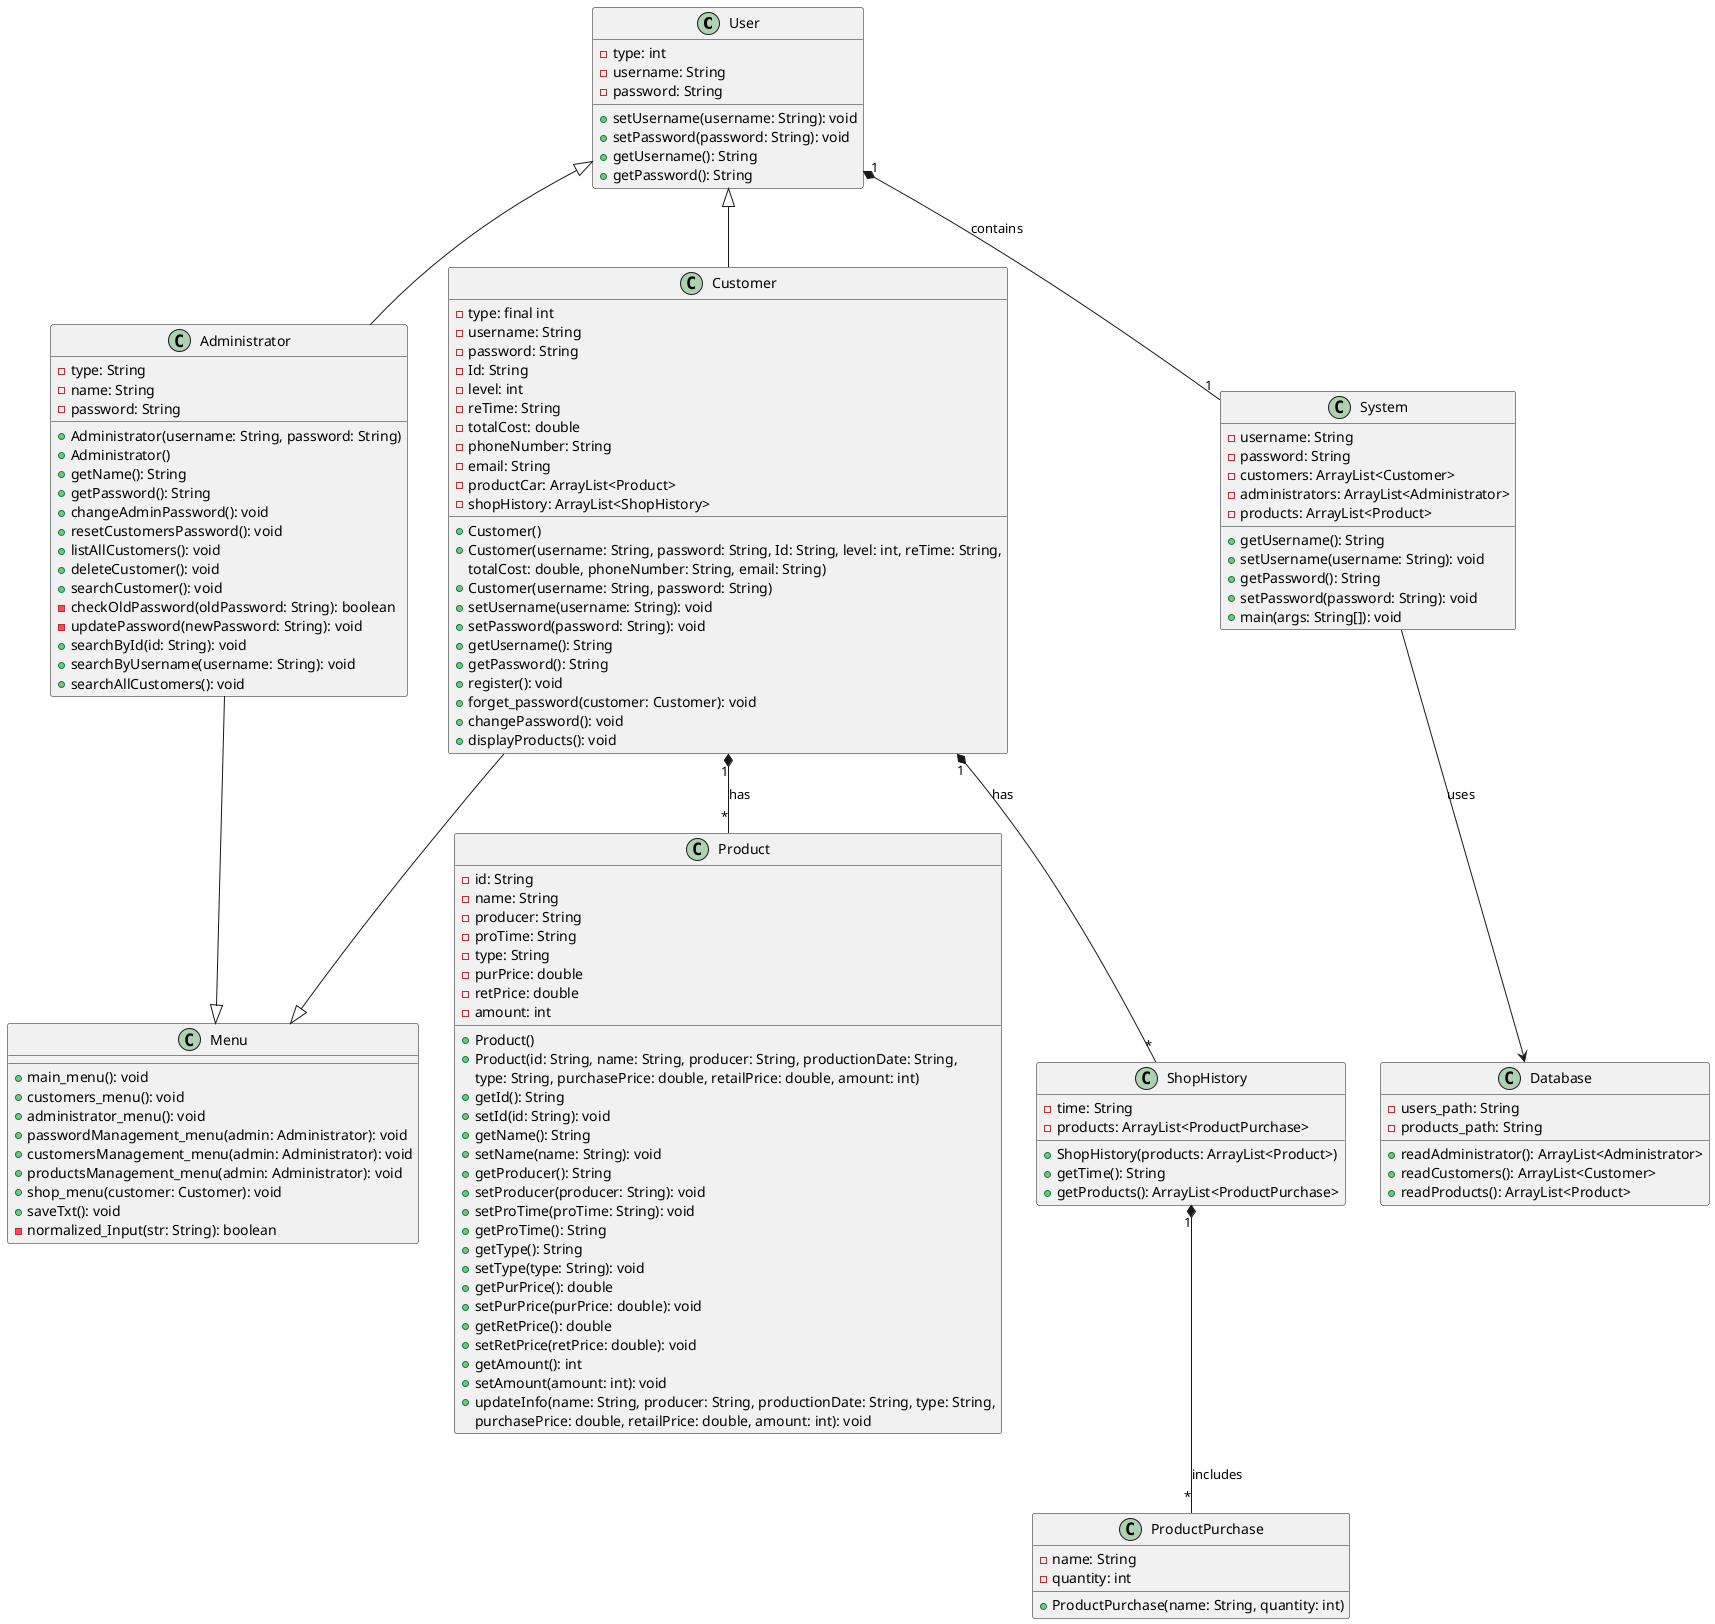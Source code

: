 @startuml
User <|-- Administrator
User <|-- Customer
User "1" *-- "1" System : contains
Administrator --|> Menu
Customer --|> Menu
Customer "1" *-- "*" Product : has
Customer "1" *-- "*" ShopHistory : has
ShopHistory "1" *-- "*" ProductPurchase : includes

System --> Database : uses
class System {
    - username: String
    - password: String
    - customers: ArrayList<Customer>
    - administrators: ArrayList<Administrator>
    - products: ArrayList<Product>

    +getUsername(): String
    +setUsername(username: String): void
    +getPassword(): String
    +setPassword(password: String): void
    +main(args: String[]): void
}
class User {
    - type: int
    - username: String
    - password: String

    +setUsername(username: String): void
    +setPassword(password: String): void
    +getUsername(): String
    +getPassword(): String
}
class Administrator {
    - type: String
    - name: String
    - password: String

    +Administrator(username: String, password: String)
    +Administrator()
    +getName(): String
    +getPassword(): String
    +changeAdminPassword(): void
    +resetCustomersPassword(): void
    +listAllCustomers(): void
    +deleteCustomer(): void
    +searchCustomer(): void
    -checkOldPassword(oldPassword: String): boolean
    -updatePassword(newPassword: String): void
    +searchById(id: String): void
    +searchByUsername(username: String): void
    +searchAllCustomers(): void
}

class Customer {
    - type: final int
    - username: String
    - password: String
    - Id: String
    - level: int
    - reTime: String
    - totalCost: double
    - phoneNumber: String
    - email: String
    - productCar: ArrayList<Product>
    - shopHistory: ArrayList<ShopHistory>

    +Customer()
    +Customer(username: String, password: String, Id: String, level: int, reTime: String,
              totalCost: double, phoneNumber: String, email: String)
    +Customer(username: String, password: String)
    +setUsername(username: String): void
    +setPassword(password: String): void
    +getUsername(): String
    +getPassword(): String
    +register(): void
    +forget_password(customer: Customer): void
    +changePassword(): void
    +displayProducts(): void
}
class Database {
    - users_path: String
    - products_path: String

    +readAdministrator(): ArrayList<Administrator>
    +readCustomers(): ArrayList<Customer>
    +readProducts(): ArrayList<Product>
}

class Menu {
    +main_menu(): void
    +customers_menu(): void
    +administrator_menu(): void
    +passwordManagement_menu(admin: Administrator): void
    +customersManagement_menu(admin: Administrator): void
    +productsManagement_menu(admin: Administrator): void
    +shop_menu(customer: Customer): void
    +saveTxt(): void
    -normalized_Input(str: String): boolean
}

class Product {
    - id: String
    - name: String
    - producer: String
    - proTime: String
    - type: String
    - purPrice: double
    - retPrice: double
    - amount: int

    +Product()
    +Product(id: String, name: String, producer: String, productionDate: String,
              type: String, purchasePrice: double, retailPrice: double, amount: int)
    +getId(): String
    +setId(id: String): void
    +getName(): String
    +setName(name: String): void
    +getProducer(): String
    +setProducer(producer: String): void
    +setProTime(proTime: String): void
    +getProTime(): String
    +getType(): String
    +setType(type: String): void
    +getPurPrice(): double
    +setPurPrice(purPrice: double): void
    +getRetPrice(): double
    +setRetPrice(retPrice: double): void
    +getAmount(): int
    +setAmount(amount: int): void
    +updateInfo(name: String, producer: String, productionDate: String, type: String,
                purchasePrice: double, retailPrice: double, amount: int): void
}

class ShopHistory {
    - time: String
    - products: ArrayList<ProductPurchase>

    +ShopHistory(products: ArrayList<Product>)
    +getTime(): String
    +getProducts(): ArrayList<ProductPurchase>
}

class ProductPurchase {
    - name: String
    - quantity: int

    +ProductPurchase(name: String, quantity: int)
}
@enduml
